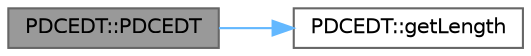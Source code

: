 digraph "PDCEDT::PDCEDT"
{
 // LATEX_PDF_SIZE
  bgcolor="transparent";
  edge [fontname=Helvetica,fontsize=10,labelfontname=Helvetica,labelfontsize=10];
  node [fontname=Helvetica,fontsize=10,shape=box,height=0.2,width=0.4];
  rankdir="LR";
  Node1 [label="PDCEDT::PDCEDT",height=0.2,width=0.4,color="gray40", fillcolor="grey60", style="filled", fontcolor="black",tooltip="コピーコンストラクタ"];
  Node1 -> Node2 [color="steelblue1",style="solid"];
  Node2 [label="PDCEDT::getLength",height=0.2,width=0.4,color="grey40", fillcolor="white", style="filled",URL="$class_p_d_c_e_d_t.html#af0d611854df60915f606b3fb451a9c1f",tooltip="PDCEDT Length getter"];
}

